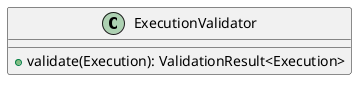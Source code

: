 @startuml

    class ExecutionValidator [[ExecutionValidator.html]] {
        +validate(Execution): ValidationResult<Execution>
    }

@enduml
